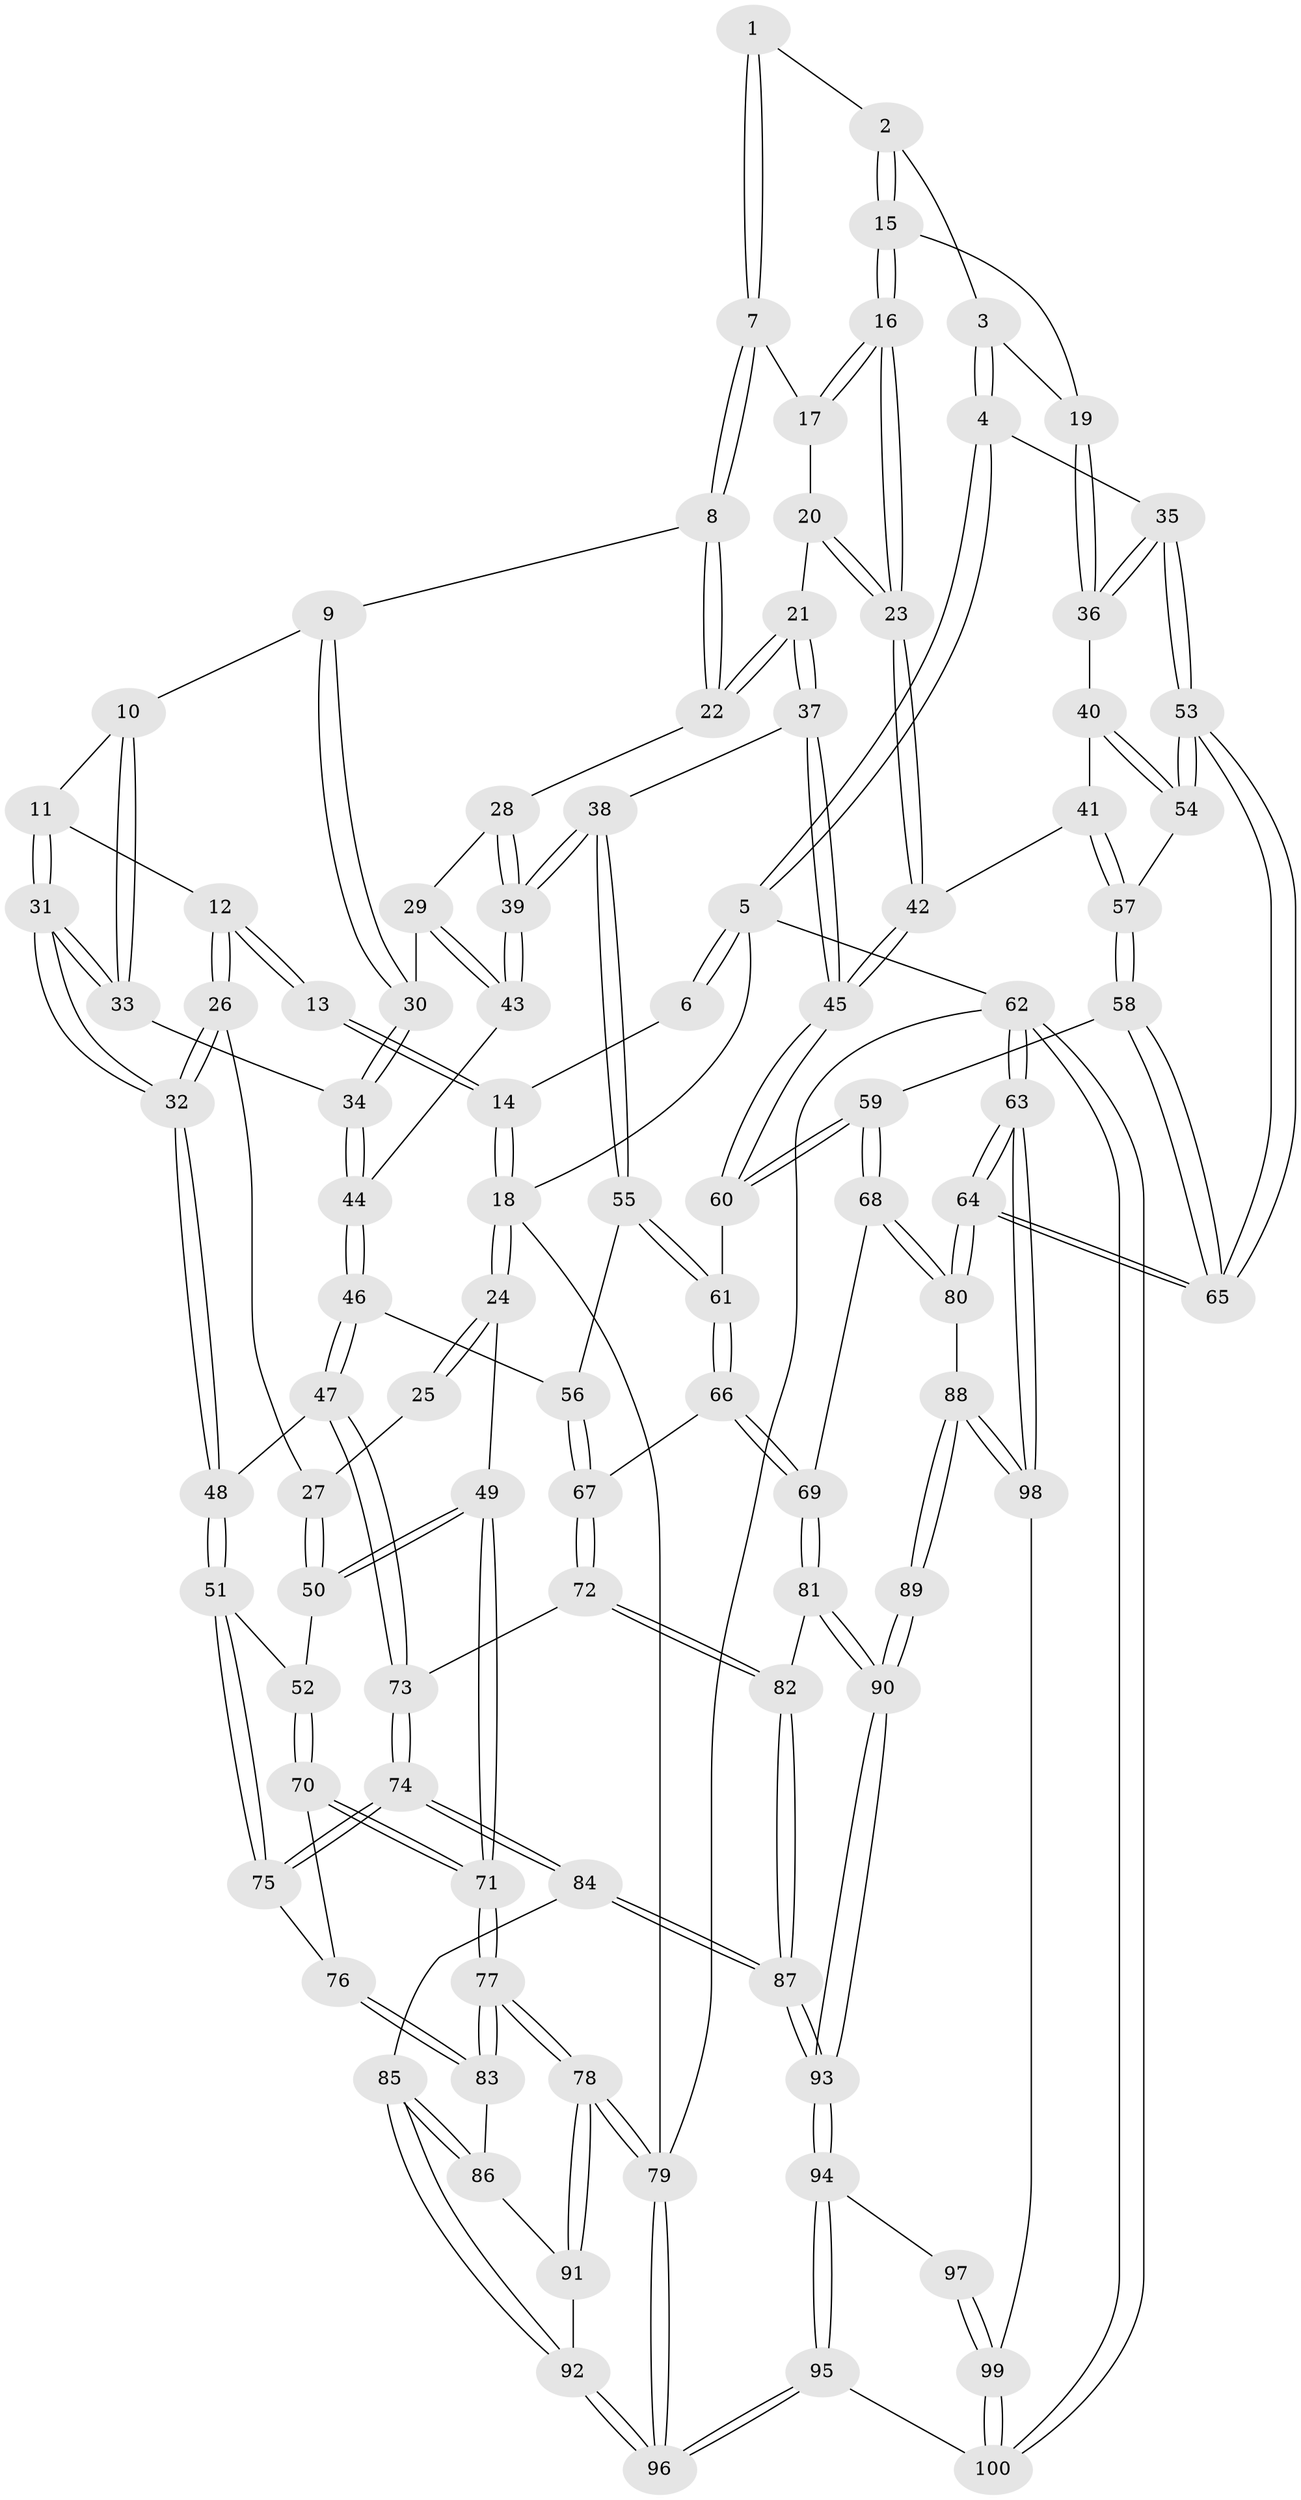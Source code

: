 // Generated by graph-tools (version 1.1) at 2025/03/03/09/25 03:03:23]
// undirected, 100 vertices, 247 edges
graph export_dot {
graph [start="1"]
  node [color=gray90,style=filled];
  1 [pos="+0.7382353133366758+0"];
  2 [pos="+0.8787803100161236+0.026196605921428848"];
  3 [pos="+0.9444850304193715+0.08523817348149969"];
  4 [pos="+1+0.06434880744547605"];
  5 [pos="+1+0"];
  6 [pos="+0.7309928189958091+0"];
  7 [pos="+0.7093025324450766+0"];
  8 [pos="+0.5992385188468681+0.1021490783947942"];
  9 [pos="+0.4961100661487306+0.10709448206103758"];
  10 [pos="+0.36103265944413243+0.04118639078727699"];
  11 [pos="+0.30911197725157963+0"];
  12 [pos="+0.30105523060304795+0"];
  13 [pos="+0.2952970590080666+0"];
  14 [pos="+0.28810479709662346+0"];
  15 [pos="+0.8369480730641884+0.17485657824751435"];
  16 [pos="+0.8010226792342178+0.1900592296086673"];
  17 [pos="+0.716967047997811+0.008537863569836246"];
  18 [pos="+0+0"];
  19 [pos="+0.9081555593482086+0.15702521409987077"];
  20 [pos="+0.6903400150498562+0.16654407396545504"];
  21 [pos="+0.6516298126973429+0.2212475760332637"];
  22 [pos="+0.6079846063161258+0.176830254804816"];
  23 [pos="+0.7899351143823214+0.2323953149506607"];
  24 [pos="+0+0"];
  25 [pos="+0.08912700023791263+0.07909075408753534"];
  26 [pos="+0.17092815134998718+0.18041181872755027"];
  27 [pos="+0.04099407070176464+0.1999092957756618"];
  28 [pos="+0.5916064313259256+0.19023686941116244"];
  29 [pos="+0.5060728838517161+0.2249162176231995"];
  30 [pos="+0.5033081812151915+0.2228502349074944"];
  31 [pos="+0.2759787303851077+0.3198227158053276"];
  32 [pos="+0.25262049013991367+0.34789307233089317"];
  33 [pos="+0.3897545084875854+0.227133394188165"];
  34 [pos="+0.4056885407970992+0.235559164071036"];
  35 [pos="+1+0.16670067042901138"];
  36 [pos="+0.9454065524508992+0.21053139728463166"];
  37 [pos="+0.7046577297604589+0.3145379990916101"];
  38 [pos="+0.5582682616491473+0.3214181841775374"];
  39 [pos="+0.55601092506357+0.3181113089443072"];
  40 [pos="+0.9208294552583293+0.27776980994873435"];
  41 [pos="+0.8190197660183663+0.30609062643354107"];
  42 [pos="+0.7790405580007306+0.2911525572913786"];
  43 [pos="+0.536620412853596+0.2985229840422671"];
  44 [pos="+0.436116230026135+0.29828077213328946"];
  45 [pos="+0.7183703198431421+0.32081694141769246"];
  46 [pos="+0.4074742834092967+0.4463748089528273"];
  47 [pos="+0.40596029300258674+0.44705000373530956"];
  48 [pos="+0.24382317926610217+0.4029017962364852"];
  49 [pos="+0+0.2852032825120632"];
  50 [pos="+0+0.2857886750938642"];
  51 [pos="+0.23298802321537349+0.41014899390981474"];
  52 [pos="+0.12141270237429222+0.39882250967058036"];
  53 [pos="+1+0.4056177837068776"];
  54 [pos="+1+0.3632925314582937"];
  55 [pos="+0.5234820467462449+0.3833091683312"];
  56 [pos="+0.47114129610261596+0.43832944511193483"];
  57 [pos="+0.8656796771449595+0.37317289636602646"];
  58 [pos="+0.895930430573322+0.5104630945886489"];
  59 [pos="+0.8660563727338374+0.5128388613011248"];
  60 [pos="+0.7060631189390514+0.4313111450802145"];
  61 [pos="+0.6853604956135242+0.4573753077096246"];
  62 [pos="+1+1"];
  63 [pos="+1+0.9935263842420293"];
  64 [pos="+1+0.9045571501172709"];
  65 [pos="+1+0.640917383371822"];
  66 [pos="+0.6331649188442152+0.5563571179589488"];
  67 [pos="+0.6321663889837895+0.5561879640562063"];
  68 [pos="+0.7219401378205611+0.630025012277428"];
  69 [pos="+0.6447493123291604+0.57554089639327"];
  70 [pos="+0.04289698085466278+0.5814251841908186"];
  71 [pos="+0+0.5642078076268954"];
  72 [pos="+0.44900985131076043+0.6343227305022769"];
  73 [pos="+0.4166051772967166+0.6176134028399015"];
  74 [pos="+0.3136457717598228+0.668683005699028"];
  75 [pos="+0.21359305901989054+0.553570802521739"];
  76 [pos="+0.11675717200610251+0.6241006169958019"];
  77 [pos="+0+0.7595530335580388"];
  78 [pos="+0+1"];
  79 [pos="+0+1"];
  80 [pos="+0.7645878831557745+0.7192195675924474"];
  81 [pos="+0.5501845721872258+0.7643940135132707"];
  82 [pos="+0.4939187517743853+0.7252927214305275"];
  83 [pos="+0.11547561177310356+0.674431299867673"];
  84 [pos="+0.3005237462924734+0.7131645055303165"];
  85 [pos="+0.2554471574155867+0.7321529676792085"];
  86 [pos="+0.12409628413903935+0.699857361666891"];
  87 [pos="+0.35720567340038833+0.8014765810713883"];
  88 [pos="+0.6061593386503626+0.8368100672310793"];
  89 [pos="+0.5955815132696626+0.831198333057401"];
  90 [pos="+0.5721165080127849+0.808334839954004"];
  91 [pos="+0.1175151279808366+0.7192848004387594"];
  92 [pos="+0.1453425713448883+0.9321227590021519"];
  93 [pos="+0.36327617286429914+0.8622069814770088"];
  94 [pos="+0.33091913907592674+0.9695170638163905"];
  95 [pos="+0.21565784757883333+1"];
  96 [pos="+0.09399624896745817+1"];
  97 [pos="+0.48615608572722224+0.911383162910704"];
  98 [pos="+0.6199838470346785+0.8707961067596944"];
  99 [pos="+0.6202654332463227+1"];
  100 [pos="+0.6210429293214537+1"];
  1 -- 2;
  1 -- 7;
  1 -- 7;
  2 -- 3;
  2 -- 15;
  2 -- 15;
  3 -- 4;
  3 -- 4;
  3 -- 19;
  4 -- 5;
  4 -- 5;
  4 -- 35;
  5 -- 6;
  5 -- 6;
  5 -- 18;
  5 -- 62;
  6 -- 14;
  7 -- 8;
  7 -- 8;
  7 -- 17;
  8 -- 9;
  8 -- 22;
  8 -- 22;
  9 -- 10;
  9 -- 30;
  9 -- 30;
  10 -- 11;
  10 -- 33;
  10 -- 33;
  11 -- 12;
  11 -- 31;
  11 -- 31;
  12 -- 13;
  12 -- 13;
  12 -- 26;
  12 -- 26;
  13 -- 14;
  13 -- 14;
  14 -- 18;
  14 -- 18;
  15 -- 16;
  15 -- 16;
  15 -- 19;
  16 -- 17;
  16 -- 17;
  16 -- 23;
  16 -- 23;
  17 -- 20;
  18 -- 24;
  18 -- 24;
  18 -- 79;
  19 -- 36;
  19 -- 36;
  20 -- 21;
  20 -- 23;
  20 -- 23;
  21 -- 22;
  21 -- 22;
  21 -- 37;
  21 -- 37;
  22 -- 28;
  23 -- 42;
  23 -- 42;
  24 -- 25;
  24 -- 25;
  24 -- 49;
  25 -- 27;
  26 -- 27;
  26 -- 32;
  26 -- 32;
  27 -- 50;
  27 -- 50;
  28 -- 29;
  28 -- 39;
  28 -- 39;
  29 -- 30;
  29 -- 43;
  29 -- 43;
  30 -- 34;
  30 -- 34;
  31 -- 32;
  31 -- 32;
  31 -- 33;
  31 -- 33;
  32 -- 48;
  32 -- 48;
  33 -- 34;
  34 -- 44;
  34 -- 44;
  35 -- 36;
  35 -- 36;
  35 -- 53;
  35 -- 53;
  36 -- 40;
  37 -- 38;
  37 -- 45;
  37 -- 45;
  38 -- 39;
  38 -- 39;
  38 -- 55;
  38 -- 55;
  39 -- 43;
  39 -- 43;
  40 -- 41;
  40 -- 54;
  40 -- 54;
  41 -- 42;
  41 -- 57;
  41 -- 57;
  42 -- 45;
  42 -- 45;
  43 -- 44;
  44 -- 46;
  44 -- 46;
  45 -- 60;
  45 -- 60;
  46 -- 47;
  46 -- 47;
  46 -- 56;
  47 -- 48;
  47 -- 73;
  47 -- 73;
  48 -- 51;
  48 -- 51;
  49 -- 50;
  49 -- 50;
  49 -- 71;
  49 -- 71;
  50 -- 52;
  51 -- 52;
  51 -- 75;
  51 -- 75;
  52 -- 70;
  52 -- 70;
  53 -- 54;
  53 -- 54;
  53 -- 65;
  53 -- 65;
  54 -- 57;
  55 -- 56;
  55 -- 61;
  55 -- 61;
  56 -- 67;
  56 -- 67;
  57 -- 58;
  57 -- 58;
  58 -- 59;
  58 -- 65;
  58 -- 65;
  59 -- 60;
  59 -- 60;
  59 -- 68;
  59 -- 68;
  60 -- 61;
  61 -- 66;
  61 -- 66;
  62 -- 63;
  62 -- 63;
  62 -- 100;
  62 -- 100;
  62 -- 79;
  63 -- 64;
  63 -- 64;
  63 -- 98;
  63 -- 98;
  64 -- 65;
  64 -- 65;
  64 -- 80;
  64 -- 80;
  66 -- 67;
  66 -- 69;
  66 -- 69;
  67 -- 72;
  67 -- 72;
  68 -- 69;
  68 -- 80;
  68 -- 80;
  69 -- 81;
  69 -- 81;
  70 -- 71;
  70 -- 71;
  70 -- 76;
  71 -- 77;
  71 -- 77;
  72 -- 73;
  72 -- 82;
  72 -- 82;
  73 -- 74;
  73 -- 74;
  74 -- 75;
  74 -- 75;
  74 -- 84;
  74 -- 84;
  75 -- 76;
  76 -- 83;
  76 -- 83;
  77 -- 78;
  77 -- 78;
  77 -- 83;
  77 -- 83;
  78 -- 79;
  78 -- 79;
  78 -- 91;
  78 -- 91;
  79 -- 96;
  79 -- 96;
  80 -- 88;
  81 -- 82;
  81 -- 90;
  81 -- 90;
  82 -- 87;
  82 -- 87;
  83 -- 86;
  84 -- 85;
  84 -- 87;
  84 -- 87;
  85 -- 86;
  85 -- 86;
  85 -- 92;
  85 -- 92;
  86 -- 91;
  87 -- 93;
  87 -- 93;
  88 -- 89;
  88 -- 89;
  88 -- 98;
  88 -- 98;
  89 -- 90;
  89 -- 90;
  90 -- 93;
  90 -- 93;
  91 -- 92;
  92 -- 96;
  92 -- 96;
  93 -- 94;
  93 -- 94;
  94 -- 95;
  94 -- 95;
  94 -- 97;
  95 -- 96;
  95 -- 96;
  95 -- 100;
  97 -- 99;
  97 -- 99;
  98 -- 99;
  99 -- 100;
  99 -- 100;
}
